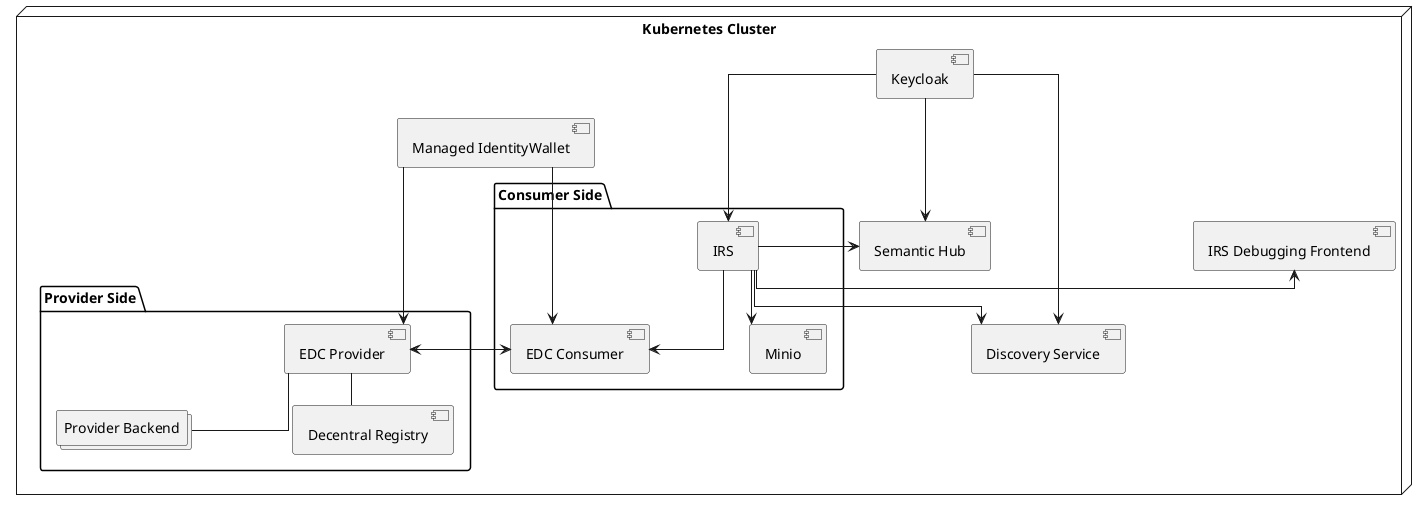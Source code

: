 @startuml
skinparam monochrome true
skinparam shadowing false
skinparam nodesep 100
skinparam ranksep 20
skinparam defaultFontName "Architects daughter"
skinparam linetype ortho


node "Kubernetes Cluster" as k8s {

    package "Consumer Side" {
        component IRS
        component Minio
        component "EDC Consumer" as consumer
    }

    package "Provider Side" {
        component "EDC Provider" as provider
        collections "Provider Backend" as submodel
        component "Decentral Registry" as dtr
    }

    component Keycloak
    component "Managed IdentityWallet" as MIW

    component "Discovery Service" as ds
    component "Semantic Hub" as semHub
    component "IRS Debugging Frontend" as frontend

    IRS --> Minio
    IRS --> consumer
    IRS --> ds

    MIW ---> provider
    MIW ---> consumer

    provider <-> consumer

    provider -- submodel
    provider -- dtr

    Keycloak ---> ds
    Keycloak ---> IRS
    Keycloak ---> semHub

    IRS -> semHub
    IRS -> frontend
}

@enduml